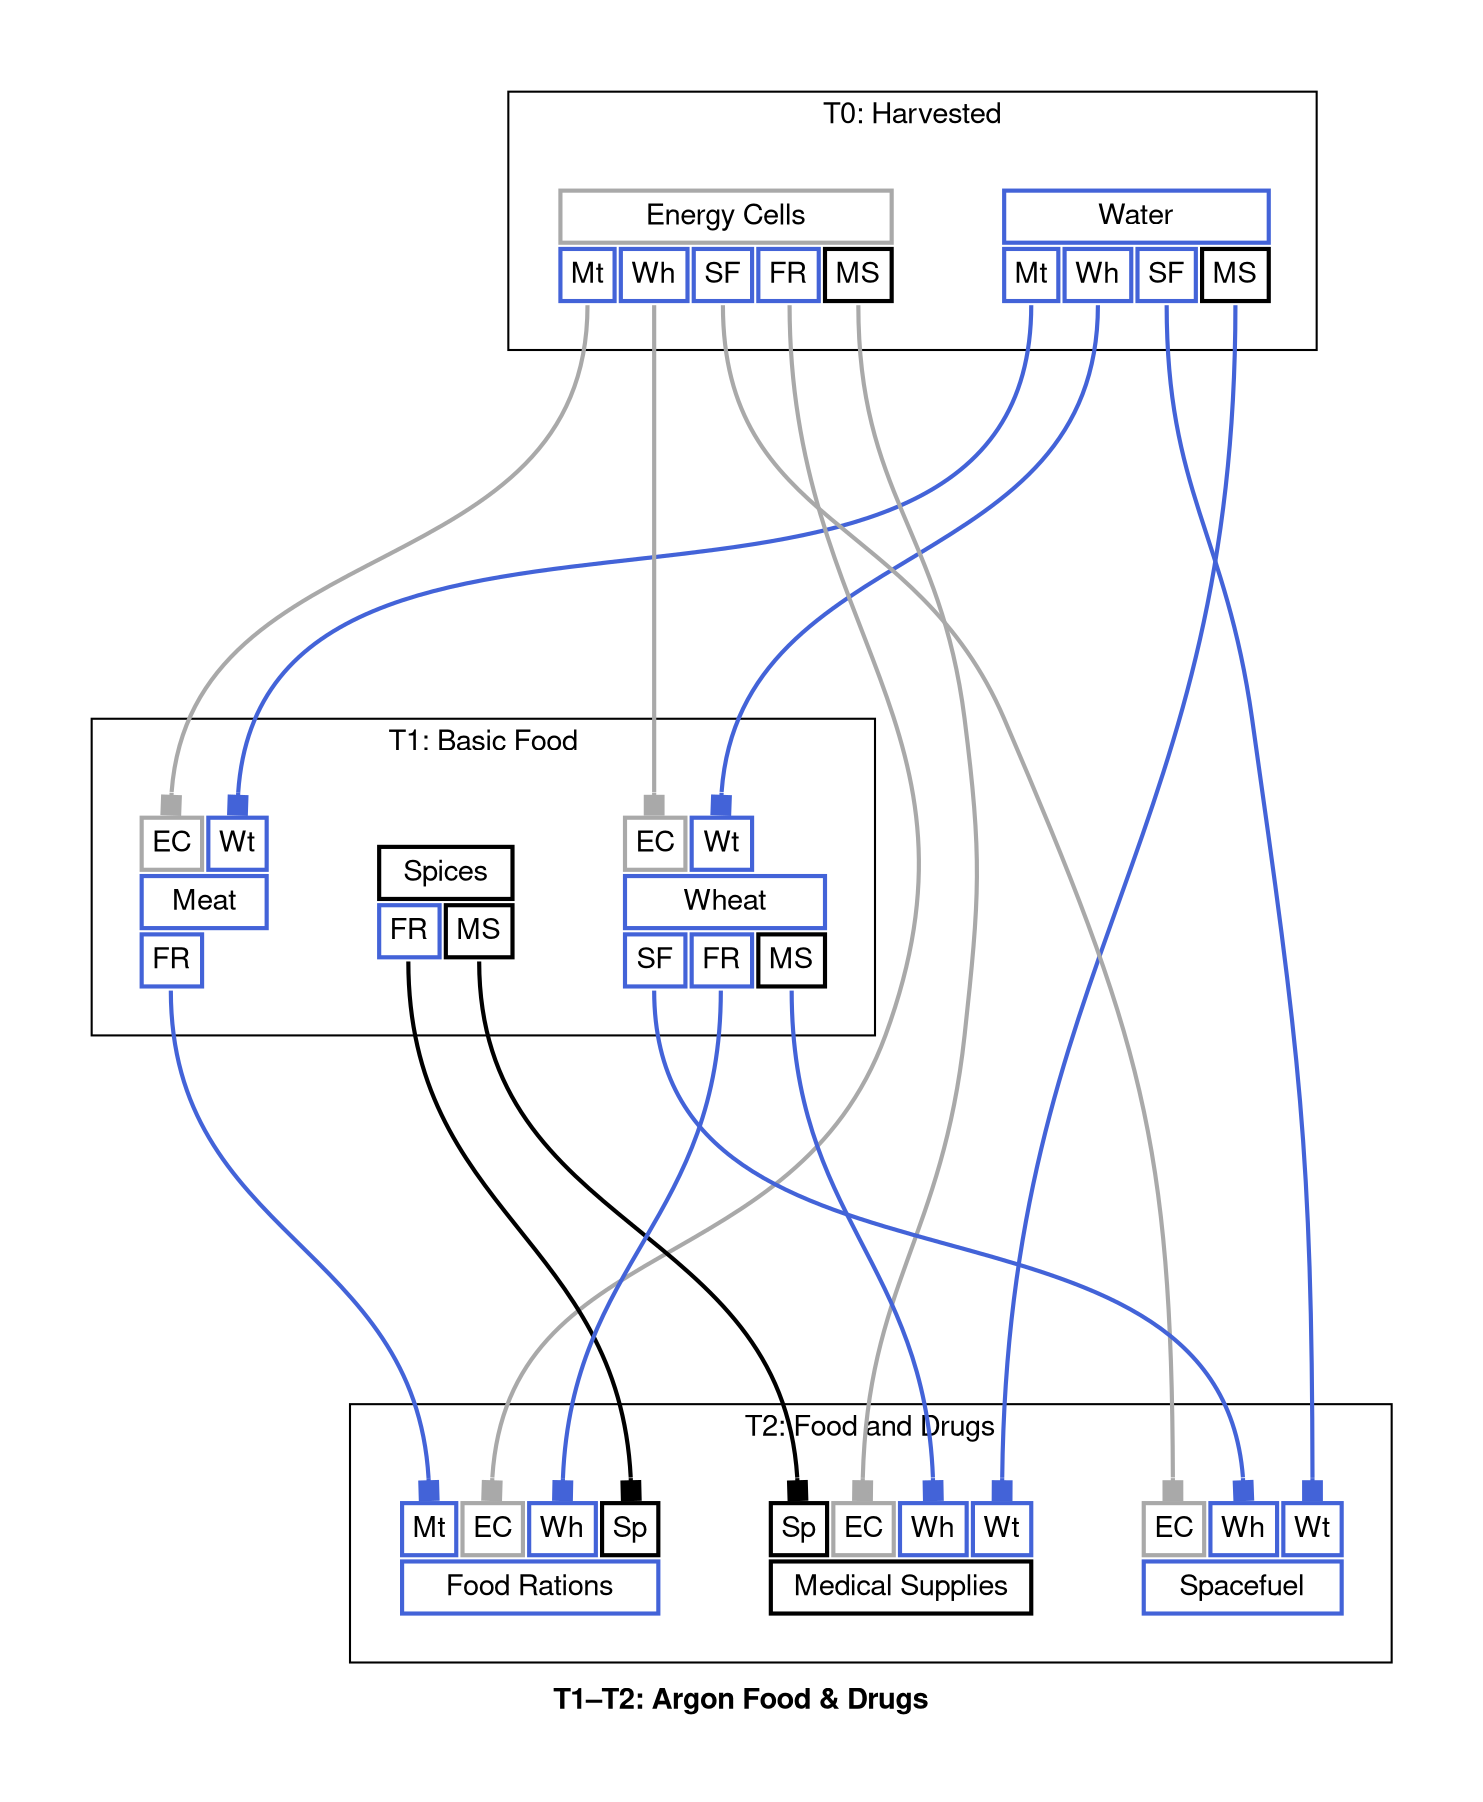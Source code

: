 digraph "X4 Economy" {
	edge [arrowType=normal]
	compound=true fontname="Helvetica,Arial,sans-serif"
	label=<<b>T1–T2: Argon Food &amp; Drugs</b>>
	graph [nodesep=0.3 pad=0.5 ranksep=3]
	node [color=slategray1 fontname="Helvetica,Arial,sans-serif" margin=0.2 penwidth=2.0 shape=plaintext]
	edge [arrowhead=normal arrowsize=1.0 fontname="Helvetica,Arial,sans-serif" headport=n penwidth=2.0 tailport=s]
	subgraph 0 {
		cluster=true label="T0: Harvested"
		water [label=<<table border="0" cellborder="2" cellpadding="4" cellspacing="1" fixedsize="false" id="water" port="output">
  
  <tr>
    <td align="text" bgcolor="white" color="#4363d8" colspan="4">Water</td>
  </tr>
  
    <tr>
      
        <td align="text" bgcolor="white" color="#4363d8" port="meat">Mt</td>
      
        <td align="text" bgcolor="white" color="#4363d8" port="wheat">Wh</td>
      
        <td align="text" bgcolor="white" color="#4363d8" port="spacefuel">SF</td>
      
        <td align="text" bgcolor="white" color="#000000" port="medical_supplies">MS</td>
      
    </tr>
  
</table>>]
		energy_cells [label=<<table border="0" cellborder="2" cellpadding="4" cellspacing="1" fixedsize="false" id="energy_cells" port="output">
  
  <tr>
    <td align="text" bgcolor="white" color="#a9a9a9" colspan="5">Energy Cells</td>
  </tr>
  
    <tr>
      
        <td align="text" bgcolor="white" color="#4363d8" port="meat">Mt</td>
      
        <td align="text" bgcolor="white" color="#4363d8" port="wheat">Wh</td>
      
        <td align="text" bgcolor="white" color="#4363d8" port="spacefuel">SF</td>
      
        <td align="text" bgcolor="white" color="#4363d8" port="food_rations">FR</td>
      
        <td align="text" bgcolor="white" color="#000000" port="medical_supplies">MS</td>
      
    </tr>
  
</table>>]
	}
	subgraph 1 {
		cluster=true label="T1: Basic Food"
		meat [label=<<table border="0" cellborder="2" cellpadding="4" cellspacing="1" fixedsize="false" id="meat" port="output">
  
    <tr>
      
        <td align="text" bgcolor="white" color="#a9a9a9" port="energy_cells">EC</td>
      
        <td align="text" bgcolor="white" color="#4363d8" port="water">Wt</td>
      
    </tr>
  
  <tr>
    <td align="text" bgcolor="white" color="#4363d8" colspan="2">Meat</td>
  </tr>
  
    <tr>
      
        <td align="text" bgcolor="white" color="#4363d8" port="food_rations">FR</td>
      
    </tr>
  
</table>>]
		spices [label=<<table border="0" cellborder="2" cellpadding="4" cellspacing="1" fixedsize="false" id="spices" port="output">
  
  <tr>
    <td align="text" bgcolor="white" color="#000000" colspan="2">Spices</td>
  </tr>
  
    <tr>
      
        <td align="text" bgcolor="white" color="#4363d8" port="food_rations">FR</td>
      
        <td align="text" bgcolor="white" color="#000000" port="medical_supplies">MS</td>
      
    </tr>
  
</table>>]
		wheat [label=<<table border="0" cellborder="2" cellpadding="4" cellspacing="1" fixedsize="false" id="wheat" port="output">
  
    <tr>
      
        <td align="text" bgcolor="white" color="#a9a9a9" port="energy_cells">EC</td>
      
        <td align="text" bgcolor="white" color="#4363d8" port="water">Wt</td>
      
    </tr>
  
  <tr>
    <td align="text" bgcolor="white" color="#4363d8" colspan="3">Wheat</td>
  </tr>
  
    <tr>
      
        <td align="text" bgcolor="white" color="#4363d8" port="spacefuel">SF</td>
      
        <td align="text" bgcolor="white" color="#4363d8" port="food_rations">FR</td>
      
        <td align="text" bgcolor="white" color="#000000" port="medical_supplies">MS</td>
      
    </tr>
  
</table>>]
	}
	subgraph 2 {
		cluster=true label="T2: Food and Drugs"
		spacefuel [label=<<table border="0" cellborder="2" cellpadding="4" cellspacing="1" fixedsize="false" id="spacefuel" port="output">
  
    <tr>
      
        <td align="text" bgcolor="white" color="#a9a9a9" port="energy_cells">EC</td>
      
        <td align="text" bgcolor="white" color="#4363d8" port="wheat">Wh</td>
      
        <td align="text" bgcolor="white" color="#4363d8" port="water">Wt</td>
      
    </tr>
  
  <tr>
    <td align="text" bgcolor="white" color="#4363d8" colspan="3">Spacefuel</td>
  </tr>
  
</table>>]
		food_rations [label=<<table border="0" cellborder="2" cellpadding="4" cellspacing="1" fixedsize="false" id="food_rations" port="output">
  
    <tr>
      
        <td align="text" bgcolor="white" color="#4363d8" port="meat">Mt</td>
      
        <td align="text" bgcolor="white" color="#a9a9a9" port="energy_cells">EC</td>
      
        <td align="text" bgcolor="white" color="#4363d8" port="wheat">Wh</td>
      
        <td align="text" bgcolor="white" color="#000000" port="spices">Sp</td>
      
    </tr>
  
  <tr>
    <td align="text" bgcolor="white" color="#4363d8" colspan="4">Food Rations</td>
  </tr>
  
</table>>]
		medical_supplies [label=<<table border="0" cellborder="2" cellpadding="4" cellspacing="1" fixedsize="false" id="medical_supplies" port="output">
  
    <tr>
      
        <td align="text" bgcolor="white" color="#000000" port="spices">Sp</td>
      
        <td align="text" bgcolor="white" color="#a9a9a9" port="energy_cells">EC</td>
      
        <td align="text" bgcolor="white" color="#4363d8" port="wheat">Wh</td>
      
        <td align="text" bgcolor="white" color="#4363d8" port="water">Wt</td>
      
    </tr>
  
  <tr>
    <td align="text" bgcolor="white" color="#000000" colspan="4">Medical Supplies</td>
  </tr>
  
</table>>]
	}
	energy_cells:meat:s -> meat:energy_cells:n [arrowhead=box color="#a9a9a9" weight=1.0]
	water:meat:s -> meat:water:n [arrowhead=box color="#4363d8" weight=1.0]
	energy_cells:wheat:s -> wheat:energy_cells:n [arrowhead=box color="#a9a9a9" weight=1.0]
	water:wheat:s -> wheat:water:n [arrowhead=box color="#4363d8" weight=1.0]
	energy_cells:spacefuel:s -> spacefuel:energy_cells:n [arrowhead=box color="#a9a9a9" weight=1.0]
	water:spacefuel:s -> spacefuel:water:n [arrowhead=box color="#4363d8" weight=1.0]
	wheat:spacefuel:s -> spacefuel:wheat:n [arrowhead=box color="#4363d8" weight=1.0]
	energy_cells:food_rations:s -> food_rations:energy_cells:n [arrowhead=box color="#a9a9a9" weight=1.0]
	meat:food_rations:s -> food_rations:meat:n [arrowhead=box color="#4363d8" weight=1.0]
	spices:food_rations:s -> food_rations:spices:n [arrowhead=box color="#000000" weight=1.0]
	wheat:food_rations:s -> food_rations:wheat:n [arrowhead=box color="#4363d8" weight=1.0]
	energy_cells:medical_supplies:s -> medical_supplies:energy_cells:n [arrowhead=box color="#a9a9a9" weight=1.0]
	spices:medical_supplies:s -> medical_supplies:spices:n [arrowhead=box color="#000000" weight=1.0]
	water:medical_supplies:s -> medical_supplies:water:n [arrowhead=box color="#4363d8" weight=1.0]
	wheat:medical_supplies:s -> medical_supplies:wheat:n [arrowhead=box color="#4363d8" weight=1.0]
}
